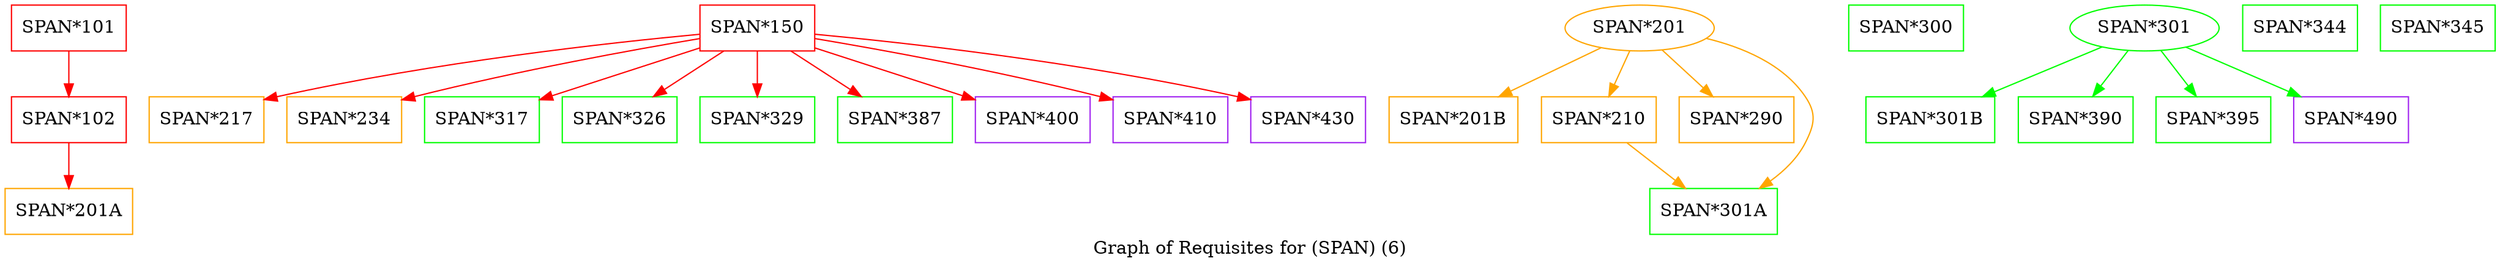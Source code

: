 strict digraph "" {
	graph [bb="0,0,1952,203",
		label="Graph of Requisites for (SPAN) (6)",
		lheight=0.21,
		lp="976,11.5",
		lwidth=3.42
	];
	node [label="\N"];
	"SPAN*101"	[color=red,
		height=0.5,
		pos="50,185",
		shape=box,
		width=1.25];
	"SPAN*102"	[color=red,
		height=0.5,
		pos="50,113",
		shape=box,
		width=1.25];
	"SPAN*101" -> "SPAN*102"	[color=red,
		pos="e,50,131.1 50,166.7 50,158.98 50,149.71 50,141.11"];
	"SPAN*201A"	[color=orange,
		height=0.5,
		pos="50,41",
		shape=box,
		width=1.3889];
	"SPAN*102" -> "SPAN*201A"	[color=red,
		pos="e,50,59.104 50,94.697 50,86.983 50,77.712 50,69.112"];
	"SPAN*150"	[color=red,
		height=0.5,
		pos="590,185",
		shape=box,
		width=1.25];
	"SPAN*217"	[color=orange,
		height=0.5,
		pos="158,113",
		shape=box,
		width=1.25];
	"SPAN*150" -> "SPAN*217"	[color=red,
		pos="e,203.22,128.84 544.76,180.1 475.28,173.58 338.09,158.61 213.33,131.1"];
	"SPAN*234"	[color=orange,
		height=0.5,
		pos="266,113",
		shape=box,
		width=1.25];
	"SPAN*150" -> "SPAN*234"	[color=red,
		pos="e,311.27,128.65 544.75,176.7 492.84,167.98 405.05,152.16 320.97,131.11"];
	"SPAN*317"	[color=green,
		height=0.5,
		pos="374,113",
		shape=box,
		width=1.25];
	"SPAN*150" -> "SPAN*317"	[color=red,
		pos="e,419.33,128.69 544.98,169.41 511.3,158.5 465.07,143.51 429.16,131.88"];
	"SPAN*326"	[color=green,
		height=0.5,
		pos="482,113",
		shape=box,
		width=1.25];
	"SPAN*150" -> "SPAN*326"	[color=red,
		pos="e,508.52,131.19 563.58,166.88 549.59,157.81 532.22,146.55 517.11,136.76"];
	"SPAN*329"	[color=green,
		height=0.5,
		pos="590,113",
		shape=box,
		width=1.25];
	"SPAN*150" -> "SPAN*329"	[color=red,
		pos="e,590,131.1 590,166.7 590,158.98 590,149.71 590,141.11"];
	"SPAN*387"	[color=green,
		height=0.5,
		pos="698,113",
		shape=box,
		width=1.25];
	"SPAN*150" -> "SPAN*387"	[color=red,
		pos="e,671.48,131.19 616.42,166.88 630.41,157.81 647.78,146.55 662.89,136.76"];
	"SPAN*400"	[color=purple,
		height=0.5,
		pos="806,113",
		shape=box,
		width=1.25];
	"SPAN*150" -> "SPAN*400"	[color=red,
		pos="e,760.67,128.69 635.02,169.41 668.7,158.5 714.93,143.51 750.84,131.88"];
	"SPAN*410"	[color=purple,
		height=0.5,
		pos="914,113",
		shape=box,
		width=1.25];
	"SPAN*150" -> "SPAN*410"	[color=red,
		pos="e,868.73,128.65 635.25,176.7 687.16,167.98 774.95,152.16 859.03,131.11"];
	"SPAN*430"	[color=purple,
		height=0.5,
		pos="1022,113",
		shape=box,
		width=1.25];
	"SPAN*150" -> "SPAN*430"	[color=red,
		pos="e,976.78,128.84 635.24,180.1 704.72,173.58 841.91,158.61 966.67,131.1"];
	"SPAN*201B"	[color=orange,
		height=0.5,
		pos="1136,113",
		shape=box,
		width=1.4028];
	"SPAN*201"	[color=orange,
		height=0.5,
		pos="1283,185",
		width=1.6249];
	"SPAN*201" -> "SPAN*201B"	[color=orange,
		pos="e,1171.9,131.08 1252.5,169.5 1231.9,159.68 1204.3,146.53 1181.2,135.5"];
	"SPAN*210"	[color=orange,
		height=0.5,
		pos="1250,113",
		shape=box,
		width=1.25];
	"SPAN*201" -> "SPAN*210"	[color=orange,
		pos="e,1258.1,131.28 1275,167.05 1271.3,159.09 1266.7,149.41 1262.5,140.51"];
	"SPAN*290"	[color=orange,
		height=0.5,
		pos="1358,113",
		shape=box,
		width=1.25];
	"SPAN*201" -> "SPAN*290"	[color=orange,
		pos="e,1339.7,131.12 1300.4,167.76 1309.9,158.92 1321.8,147.82 1332.3,138"];
	"SPAN*301A"	[color=green,
		height=0.5,
		pos="1340,41",
		shape=box,
		width=1.3889];
	"SPAN*201" -> "SPAN*301A"	[color=orange,
		pos="e,1376,59.185 1335.2,176.65 1363,169.79 1394.9,156.54 1412,131 1420.9,117.71 1419.2,109.28 1412,95 1405.9,82.858 1395.5,72.817 1384.5,\
64.862"];
	"SPAN*210" -> "SPAN*301A"	[color=orange,
		pos="e,1318,59.104 1272.2,94.697 1283.6,85.881 1297.5,75.032 1309.8,65.474"];
	"SPAN*300"	[color=green,
		height=0.5,
		pos="1491,185",
		shape=box,
		width=1.25];
	"SPAN*301B"	[color=green,
		height=0.5,
		pos="1510,113",
		shape=box,
		width=1.4028];
	"SPAN*301"	[color=green,
		height=0.5,
		pos="1678,185",
		width=1.6249];
	"SPAN*301" -> "SPAN*301B"	[color=green,
		pos="e,1550.8,131.02 1644.8,170.17 1620.7,160.12 1587.6,146.34 1560.3,134.94"];
	"SPAN*390"	[color=green,
		height=0.5,
		pos="1624,113",
		shape=box,
		width=1.25];
	"SPAN*301" -> "SPAN*390"	[color=green,
		pos="e,1637.5,131.45 1665.2,167.41 1658.8,159.12 1650.9,148.89 1643.8,139.62"];
	"SPAN*395"	[color=green,
		height=0.5,
		pos="1732,113",
		shape=box,
		width=1.25];
	"SPAN*301" -> "SPAN*395"	[color=green,
		pos="e,1718.5,131.45 1690.8,167.41 1697.2,159.12 1705.1,148.89 1712.2,139.62"];
	"SPAN*490"	[color=purple,
		height=0.5,
		pos="1840,113",
		shape=box,
		width=1.25];
	"SPAN*301" -> "SPAN*490"	[color=green,
		pos="e,1800.5,131.07 1710.4,170 1733.5,160.02 1765,146.41 1791.1,135.11"];
	"SPAN*344"	[color=green,
		height=0.5,
		pos="1799,185",
		shape=box,
		width=1.25];
	"SPAN*345"	[color=green,
		height=0.5,
		pos="1907,185",
		shape=box,
		width=1.25];
}
